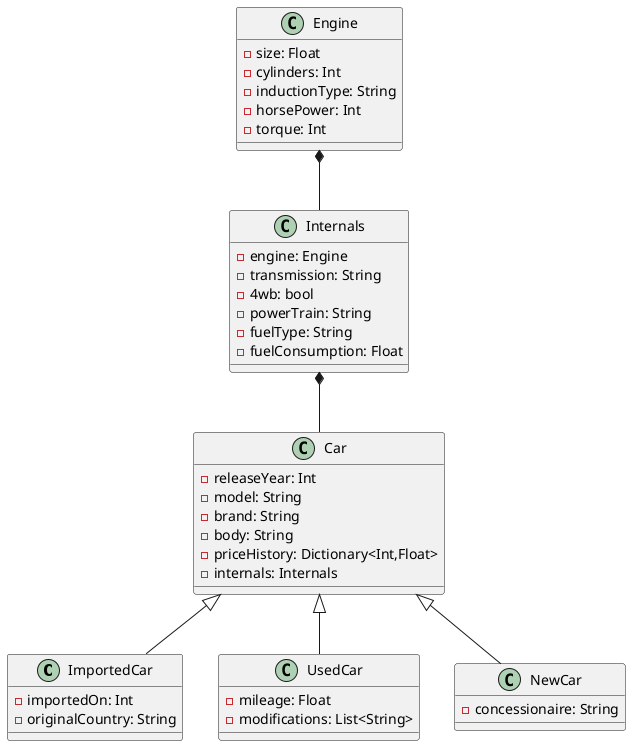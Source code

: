 @startuml Project
class ImportedCar extends Car {
    -importedOn: Int
    -originalCountry: String
}

class UsedCar extends Car {
    -mileage: Float
    -modifications: List<String>
}

class NewCar extends Car {
    -concessionaire: String
}

Engine *-- Internals
Internals *-- Car

class Car {
    -releaseYear: Int
    -model: String
    -brand: String
    -body: String
    -priceHistory: Dictionary<Int,Float>
    -internals: Internals
}

class Internals {
    -engine: Engine
    -transmission: String
    -4wb: bool
    -powerTrain: String
    -fuelType: String
    -fuelConsumption: Float
}

class Engine {
    -size: Float
    -cylinders: Int
    -inductionType: String
    -horsePower: Int
    -torque: Int
}
@enduml
